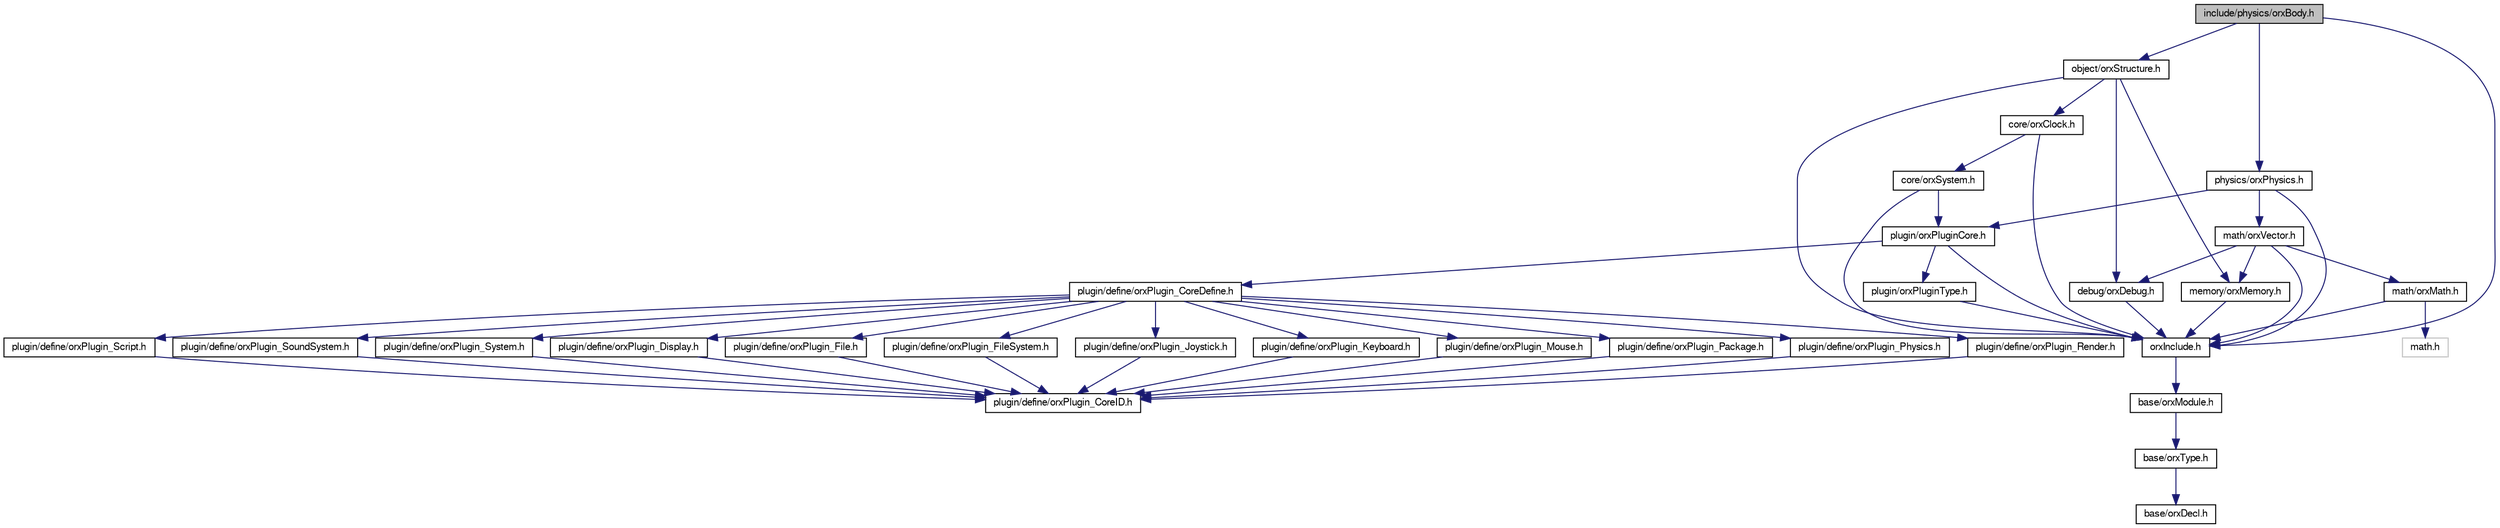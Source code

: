 digraph G
{
  bgcolor="transparent";
  edge [fontname="FreeSans",fontsize=10,labelfontname="FreeSans",labelfontsize=10];
  node [fontname="FreeSans",fontsize=10,shape=record];
  Node1 [label="include/physics/orxBody.h",height=0.2,width=0.4,color="black", fillcolor="grey75", style="filled" fontcolor="black"];
  Node1 -> Node2 [color="midnightblue",fontsize=10,style="solid",fontname="FreeSans"];
  Node2 [label="orxInclude.h",height=0.2,width=0.4,color="black",URL="$orx_include_8h.html"];
  Node2 -> Node3 [color="midnightblue",fontsize=10,style="solid",fontname="FreeSans"];
  Node3 [label="base/orxModule.h",height=0.2,width=0.4,color="black",URL="$orx_module_8h.html"];
  Node3 -> Node4 [color="midnightblue",fontsize=10,style="solid",fontname="FreeSans"];
  Node4 [label="base/orxType.h",height=0.2,width=0.4,color="black",URL="$orx_type_8h.html"];
  Node4 -> Node5 [color="midnightblue",fontsize=10,style="solid",fontname="FreeSans"];
  Node5 [label="base/orxDecl.h",height=0.2,width=0.4,color="black",URL="$orx_decl_8h.html"];
  Node1 -> Node6 [color="midnightblue",fontsize=10,style="solid",fontname="FreeSans"];
  Node6 [label="object/orxStructure.h",height=0.2,width=0.4,color="black",URL="$orx_structure_8h.html"];
  Node6 -> Node2 [color="midnightblue",fontsize=10,style="solid",fontname="FreeSans"];
  Node6 -> Node7 [color="midnightblue",fontsize=10,style="solid",fontname="FreeSans"];
  Node7 [label="core/orxClock.h",height=0.2,width=0.4,color="black",URL="$orx_clock_8h.html"];
  Node7 -> Node2 [color="midnightblue",fontsize=10,style="solid",fontname="FreeSans"];
  Node7 -> Node8 [color="midnightblue",fontsize=10,style="solid",fontname="FreeSans"];
  Node8 [label="core/orxSystem.h",height=0.2,width=0.4,color="black",URL="$orx_system_8h.html"];
  Node8 -> Node2 [color="midnightblue",fontsize=10,style="solid",fontname="FreeSans"];
  Node8 -> Node9 [color="midnightblue",fontsize=10,style="solid",fontname="FreeSans"];
  Node9 [label="plugin/orxPluginCore.h",height=0.2,width=0.4,color="black",URL="$orx_plugin_core_8h.html"];
  Node9 -> Node2 [color="midnightblue",fontsize=10,style="solid",fontname="FreeSans"];
  Node9 -> Node10 [color="midnightblue",fontsize=10,style="solid",fontname="FreeSans"];
  Node10 [label="plugin/orxPluginType.h",height=0.2,width=0.4,color="black",URL="$orx_plugin_type_8h.html"];
  Node10 -> Node2 [color="midnightblue",fontsize=10,style="solid",fontname="FreeSans"];
  Node9 -> Node11 [color="midnightblue",fontsize=10,style="solid",fontname="FreeSans"];
  Node11 [label="plugin/define/orxPlugin_CoreDefine.h",height=0.2,width=0.4,color="black",URL="$orx_plugin___core_define_8h.html"];
  Node11 -> Node12 [color="midnightblue",fontsize=10,style="solid",fontname="FreeSans"];
  Node12 [label="plugin/define/orxPlugin_Display.h",height=0.2,width=0.4,color="black",URL="$orx_plugin___display_8h.html"];
  Node12 -> Node13 [color="midnightblue",fontsize=10,style="solid",fontname="FreeSans"];
  Node13 [label="plugin/define/orxPlugin_CoreID.h",height=0.2,width=0.4,color="black",URL="$orx_plugin___core_i_d_8h.html"];
  Node11 -> Node14 [color="midnightblue",fontsize=10,style="solid",fontname="FreeSans"];
  Node14 [label="plugin/define/orxPlugin_File.h",height=0.2,width=0.4,color="black",URL="$orx_plugin___file_8h.html"];
  Node14 -> Node13 [color="midnightblue",fontsize=10,style="solid",fontname="FreeSans"];
  Node11 -> Node15 [color="midnightblue",fontsize=10,style="solid",fontname="FreeSans"];
  Node15 [label="plugin/define/orxPlugin_FileSystem.h",height=0.2,width=0.4,color="black",URL="$orx_plugin___file_system_8h.html"];
  Node15 -> Node13 [color="midnightblue",fontsize=10,style="solid",fontname="FreeSans"];
  Node11 -> Node16 [color="midnightblue",fontsize=10,style="solid",fontname="FreeSans"];
  Node16 [label="plugin/define/orxPlugin_Joystick.h",height=0.2,width=0.4,color="black",URL="$orx_plugin___joystick_8h.html"];
  Node16 -> Node13 [color="midnightblue",fontsize=10,style="solid",fontname="FreeSans"];
  Node11 -> Node17 [color="midnightblue",fontsize=10,style="solid",fontname="FreeSans"];
  Node17 [label="plugin/define/orxPlugin_Keyboard.h",height=0.2,width=0.4,color="black",URL="$orx_plugin___keyboard_8h.html"];
  Node17 -> Node13 [color="midnightblue",fontsize=10,style="solid",fontname="FreeSans"];
  Node11 -> Node18 [color="midnightblue",fontsize=10,style="solid",fontname="FreeSans"];
  Node18 [label="plugin/define/orxPlugin_Mouse.h",height=0.2,width=0.4,color="black",URL="$orx_plugin___mouse_8h.html"];
  Node18 -> Node13 [color="midnightblue",fontsize=10,style="solid",fontname="FreeSans"];
  Node11 -> Node19 [color="midnightblue",fontsize=10,style="solid",fontname="FreeSans"];
  Node19 [label="plugin/define/orxPlugin_Package.h",height=0.2,width=0.4,color="black",URL="$orx_plugin___package_8h.html"];
  Node19 -> Node13 [color="midnightblue",fontsize=10,style="solid",fontname="FreeSans"];
  Node11 -> Node20 [color="midnightblue",fontsize=10,style="solid",fontname="FreeSans"];
  Node20 [label="plugin/define/orxPlugin_Physics.h",height=0.2,width=0.4,color="black",URL="$orx_plugin___physics_8h.html"];
  Node20 -> Node13 [color="midnightblue",fontsize=10,style="solid",fontname="FreeSans"];
  Node11 -> Node21 [color="midnightblue",fontsize=10,style="solid",fontname="FreeSans"];
  Node21 [label="plugin/define/orxPlugin_Render.h",height=0.2,width=0.4,color="black",URL="$orx_plugin___render_8h.html"];
  Node21 -> Node13 [color="midnightblue",fontsize=10,style="solid",fontname="FreeSans"];
  Node11 -> Node22 [color="midnightblue",fontsize=10,style="solid",fontname="FreeSans"];
  Node22 [label="plugin/define/orxPlugin_Script.h",height=0.2,width=0.4,color="black",URL="$orx_plugin___script_8h.html"];
  Node22 -> Node13 [color="midnightblue",fontsize=10,style="solid",fontname="FreeSans"];
  Node11 -> Node23 [color="midnightblue",fontsize=10,style="solid",fontname="FreeSans"];
  Node23 [label="plugin/define/orxPlugin_SoundSystem.h",height=0.2,width=0.4,color="black",URL="$orx_plugin___sound_system_8h.html"];
  Node23 -> Node13 [color="midnightblue",fontsize=10,style="solid",fontname="FreeSans"];
  Node11 -> Node24 [color="midnightblue",fontsize=10,style="solid",fontname="FreeSans"];
  Node24 [label="plugin/define/orxPlugin_System.h",height=0.2,width=0.4,color="black",URL="$orx_plugin___system_8h.html"];
  Node24 -> Node13 [color="midnightblue",fontsize=10,style="solid",fontname="FreeSans"];
  Node6 -> Node25 [color="midnightblue",fontsize=10,style="solid",fontname="FreeSans"];
  Node25 [label="debug/orxDebug.h",height=0.2,width=0.4,color="black",URL="$orx_debug_8h.html"];
  Node25 -> Node2 [color="midnightblue",fontsize=10,style="solid",fontname="FreeSans"];
  Node6 -> Node26 [color="midnightblue",fontsize=10,style="solid",fontname="FreeSans"];
  Node26 [label="memory/orxMemory.h",height=0.2,width=0.4,color="black",URL="$orx_memory_8h.html"];
  Node26 -> Node2 [color="midnightblue",fontsize=10,style="solid",fontname="FreeSans"];
  Node1 -> Node27 [color="midnightblue",fontsize=10,style="solid",fontname="FreeSans"];
  Node27 [label="physics/orxPhysics.h",height=0.2,width=0.4,color="black",URL="$orx_physics_8h.html"];
  Node27 -> Node2 [color="midnightblue",fontsize=10,style="solid",fontname="FreeSans"];
  Node27 -> Node9 [color="midnightblue",fontsize=10,style="solid",fontname="FreeSans"];
  Node27 -> Node28 [color="midnightblue",fontsize=10,style="solid",fontname="FreeSans"];
  Node28 [label="math/orxVector.h",height=0.2,width=0.4,color="black",URL="$orx_vector_8h.html"];
  Node28 -> Node2 [color="midnightblue",fontsize=10,style="solid",fontname="FreeSans"];
  Node28 -> Node25 [color="midnightblue",fontsize=10,style="solid",fontname="FreeSans"];
  Node28 -> Node26 [color="midnightblue",fontsize=10,style="solid",fontname="FreeSans"];
  Node28 -> Node29 [color="midnightblue",fontsize=10,style="solid",fontname="FreeSans"];
  Node29 [label="math/orxMath.h",height=0.2,width=0.4,color="black",URL="$orx_math_8h.html"];
  Node29 -> Node2 [color="midnightblue",fontsize=10,style="solid",fontname="FreeSans"];
  Node29 -> Node30 [color="midnightblue",fontsize=10,style="solid",fontname="FreeSans"];
  Node30 [label="math.h",height=0.2,width=0.4,color="grey75"];
}
